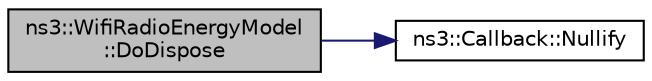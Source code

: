 digraph "ns3::WifiRadioEnergyModel::DoDispose"
{
  edge [fontname="Helvetica",fontsize="10",labelfontname="Helvetica",labelfontsize="10"];
  node [fontname="Helvetica",fontsize="10",shape=record];
  rankdir="LR";
  Node1 [label="ns3::WifiRadioEnergyModel\l::DoDispose",height=0.2,width=0.4,color="black", fillcolor="grey75", style="filled", fontcolor="black"];
  Node1 -> Node2 [color="midnightblue",fontsize="10",style="solid"];
  Node2 [label="ns3::Callback::Nullify",height=0.2,width=0.4,color="black", fillcolor="white", style="filled",URL="$d1/d48/classns3_1_1Callback.html#ab24de4ac458fc5b1ac6f7a672c4c6cea"];
}

